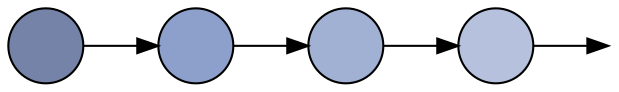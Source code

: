 digraph {
  rankdir=LR;
  fontname=helvetica;
  label = "";
  labelloc = "top";
  bgcolor=transparent;

  node[fontname=helvetica; label=""; style=filled; shape=circle];
  edge[fontname=helvetica];

  // Colors are people
  d1[fillcolor="#7483A7"];
  d2[fillcolor="#8DA0CB"];
  d3[fillcolor="#A1B1D4"];
  d4[fillcolor="#B6C2DD"];

  // Invisible last nodes
  dinv1[style=invis, width=0];

  d1 -> d2
  d2 -> d3
  d3 -> d4
  d4 -> dinv1
}